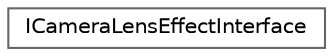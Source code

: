 digraph "Graphical Class Hierarchy"
{
 // INTERACTIVE_SVG=YES
 // LATEX_PDF_SIZE
  bgcolor="transparent";
  edge [fontname=Helvetica,fontsize=10,labelfontname=Helvetica,labelfontsize=10];
  node [fontname=Helvetica,fontsize=10,shape=box,height=0.2,width=0.4];
  rankdir="LR";
  Node0 [id="Node000000",label="ICameraLensEffectInterface",height=0.2,width=0.4,color="grey40", fillcolor="white", style="filled",URL="$d1/dc4/classICameraLensEffectInterface.html",tooltip=" "];
}
